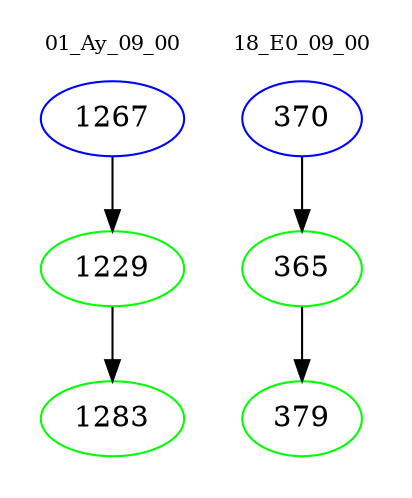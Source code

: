 digraph{
subgraph cluster_0 {
color = white
label = "01_Ay_09_00";
fontsize=10;
T0_1267 [label="1267", color="blue"]
T0_1267 -> T0_1229 [color="black"]
T0_1229 [label="1229", color="green"]
T0_1229 -> T0_1283 [color="black"]
T0_1283 [label="1283", color="green"]
}
subgraph cluster_1 {
color = white
label = "18_E0_09_00";
fontsize=10;
T1_370 [label="370", color="blue"]
T1_370 -> T1_365 [color="black"]
T1_365 [label="365", color="green"]
T1_365 -> T1_379 [color="black"]
T1_379 [label="379", color="green"]
}
}
